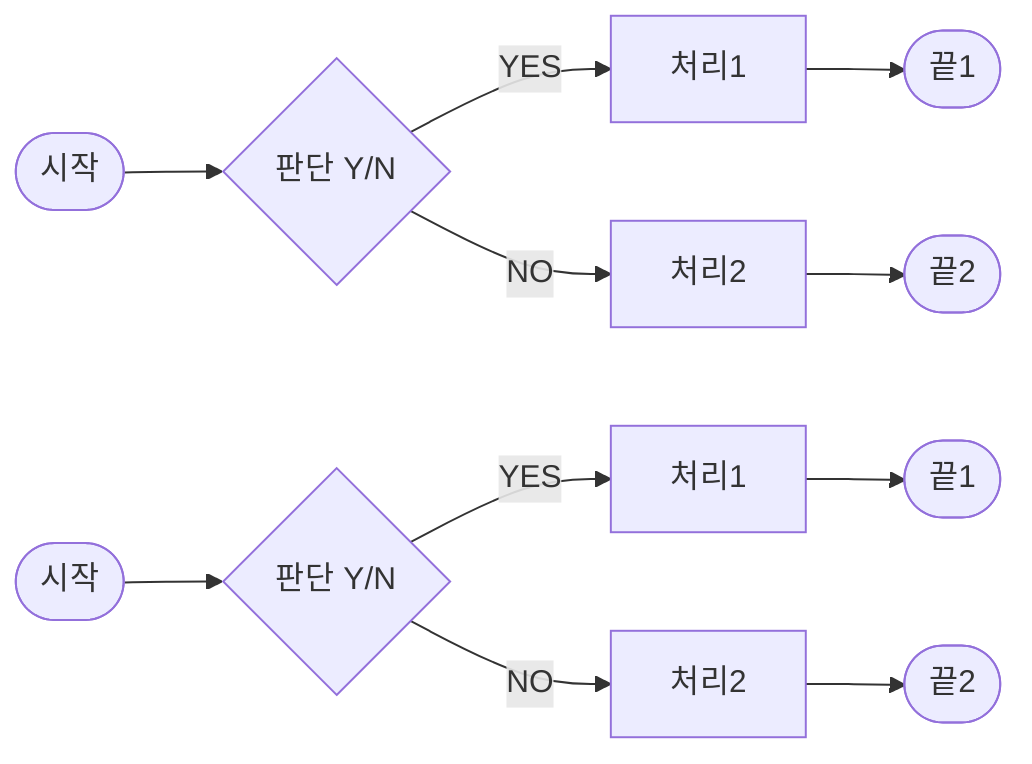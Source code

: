 graph LR
  A([시작]);B_1([끝1]);B_2([끝2]);C{판단 Y/N};D[처리1];E[처리2]
  A-->C
  C--YES-->D
  C--NO-->E
  D-->B_1
  E-->B_2

  node1([시작]);node_2([끝1]);node_3([끝2]);node_4{판단 Y/N};node_5[처리1];node_6[처리2]
  node1-->node_4
  node_4--YES-->node_5
  node_4--NO-->node_6
  node_5-->node_2
  node_6-->node_3